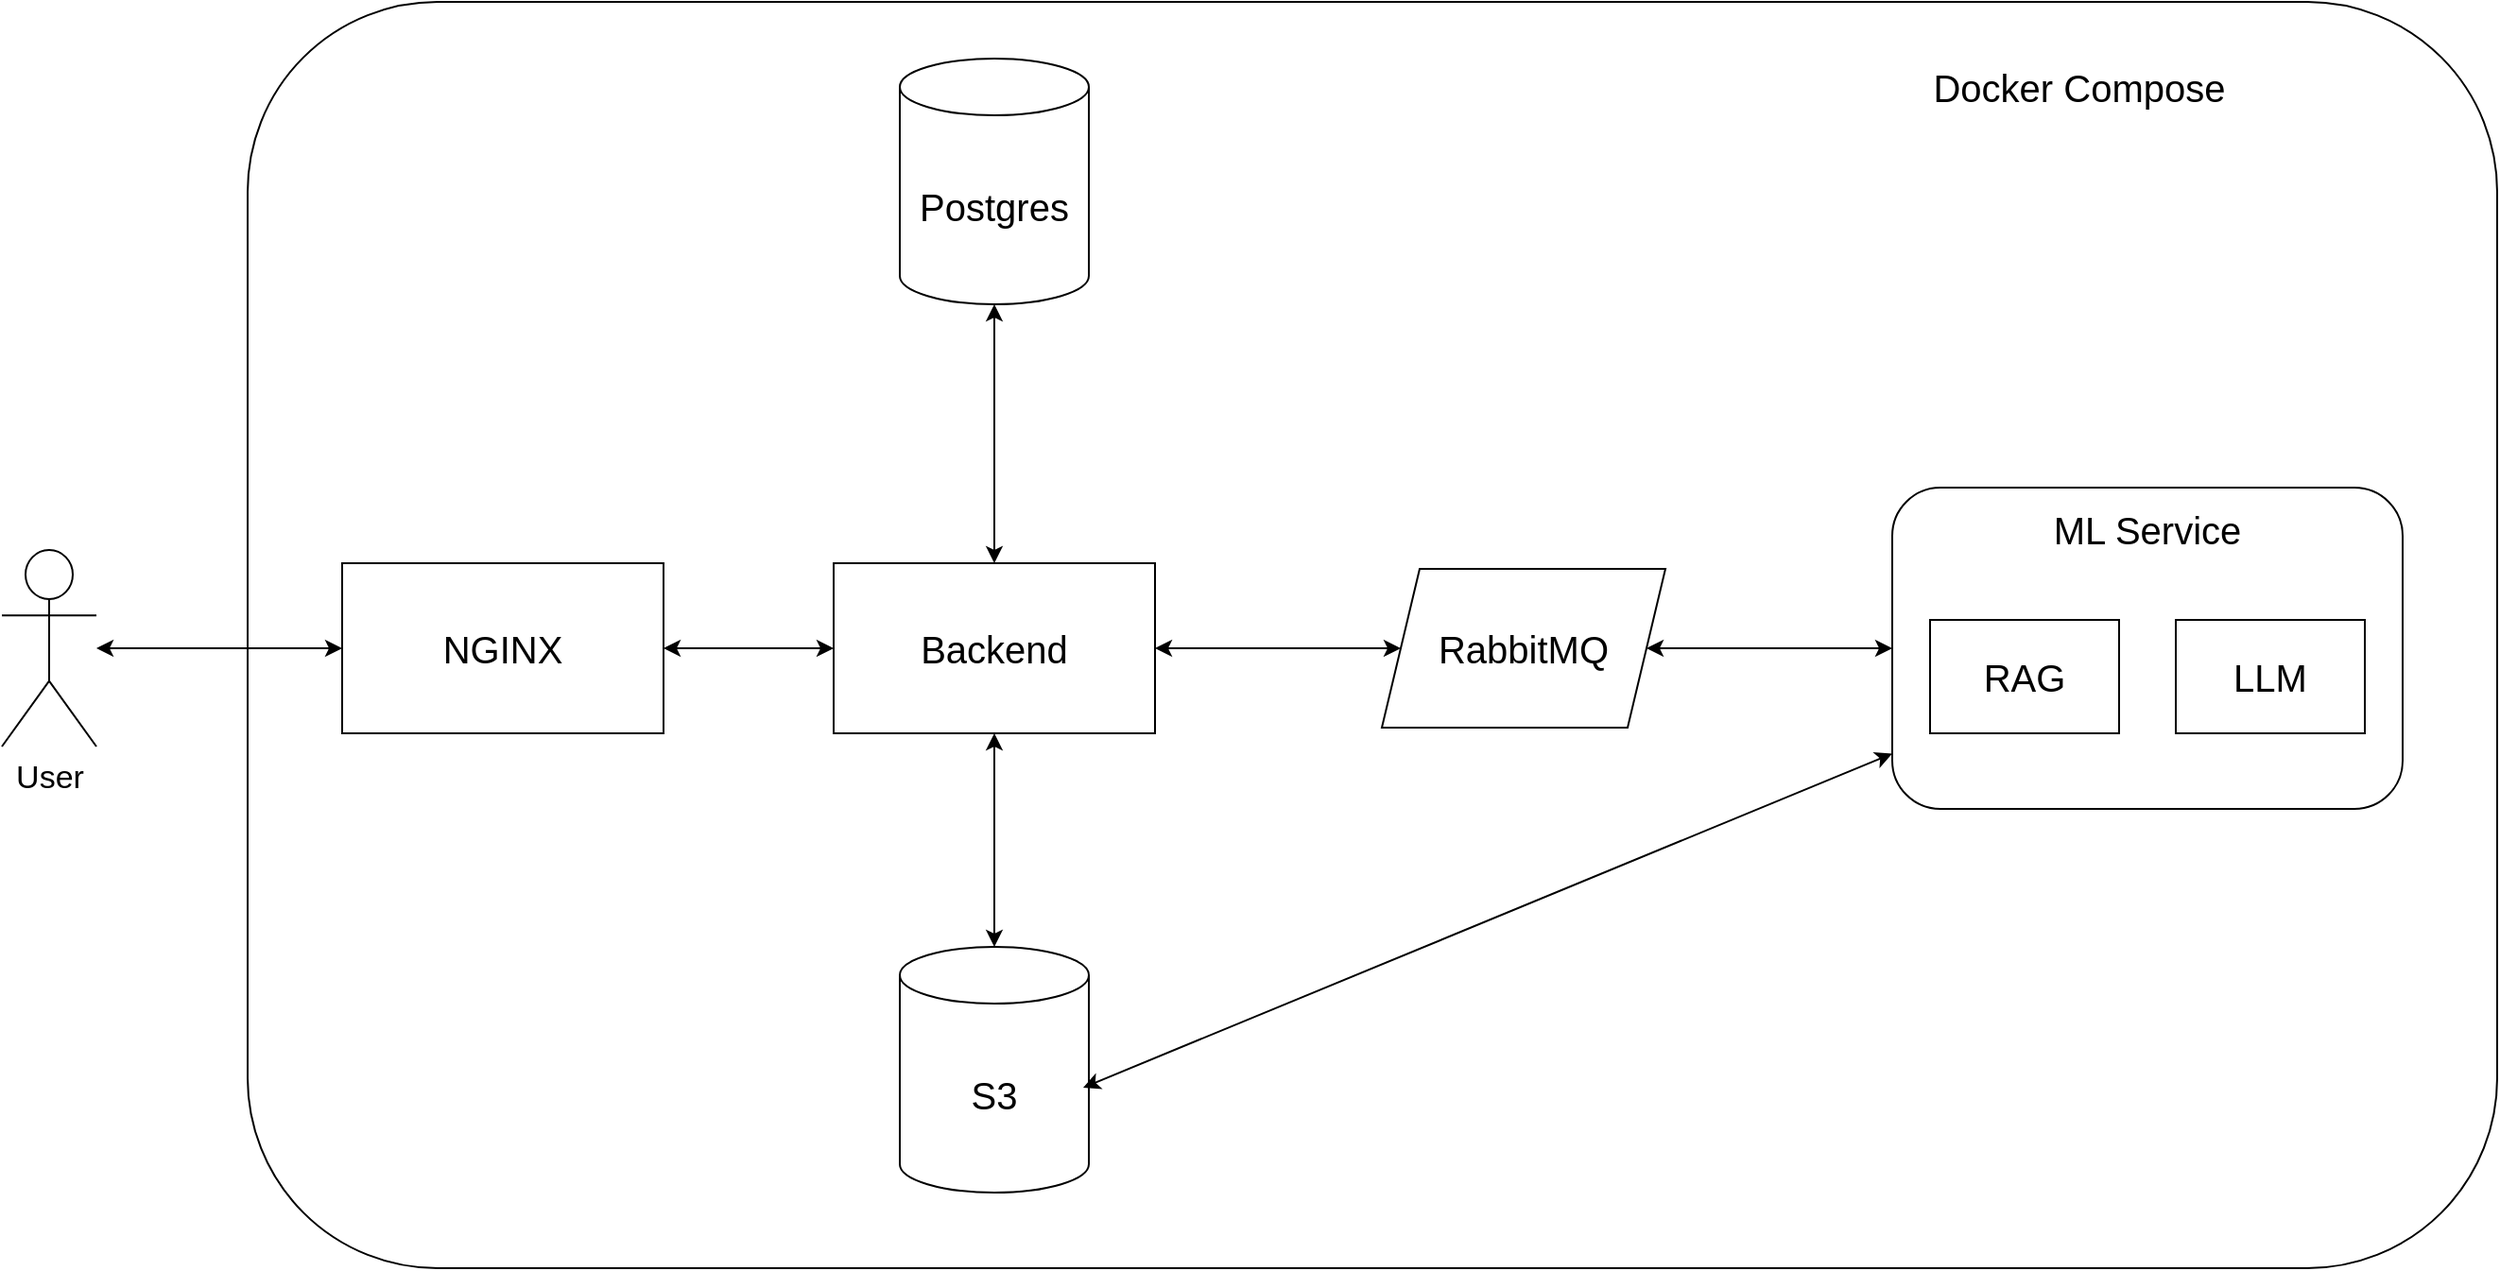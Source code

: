 <mxfile version="24.9.1">
  <diagram name="Страница — 1" id="kMz18JS1DeZjh2sQaSF_">
    <mxGraphModel dx="2816" dy="857" grid="1" gridSize="10" guides="1" tooltips="1" connect="1" arrows="1" fold="1" page="1" pageScale="1" pageWidth="1169" pageHeight="827" math="0" shadow="0">
      <root>
        <mxCell id="0" />
        <mxCell id="1" parent="0" />
        <mxCell id="dX3muHz-K_udYelPr-R4-28" value="" style="rounded=1;whiteSpace=wrap;html=1;" vertex="1" parent="1">
          <mxGeometry x="90" y="30" width="1190" height="670" as="geometry" />
        </mxCell>
        <mxCell id="dX3muHz-K_udYelPr-R4-15" value="" style="rounded=1;whiteSpace=wrap;html=1;" vertex="1" parent="1">
          <mxGeometry x="960" y="287" width="270" height="170" as="geometry" />
        </mxCell>
        <mxCell id="dX3muHz-K_udYelPr-R4-2" value="&lt;font style=&quot;font-size: 20px;&quot;&gt;Backend&lt;/font&gt;" style="rounded=0;whiteSpace=wrap;html=1;" vertex="1" parent="1">
          <mxGeometry x="400" y="327" width="170" height="90" as="geometry" />
        </mxCell>
        <mxCell id="dX3muHz-K_udYelPr-R4-6" value="&lt;font style=&quot;font-size: 20px;&quot;&gt;LLM&lt;/font&gt;" style="rounded=0;whiteSpace=wrap;html=1;" vertex="1" parent="1">
          <mxGeometry x="1110" y="357" width="100" height="60" as="geometry" />
        </mxCell>
        <mxCell id="dX3muHz-K_udYelPr-R4-7" value="&lt;font style=&quot;font-size: 20px;&quot;&gt;RabbitMQ&lt;/font&gt;" style="shape=parallelogram;perimeter=parallelogramPerimeter;whiteSpace=wrap;html=1;fixedSize=1;" vertex="1" parent="1">
          <mxGeometry x="690" y="330" width="150" height="84" as="geometry" />
        </mxCell>
        <mxCell id="dX3muHz-K_udYelPr-R4-8" value="&lt;font style=&quot;font-size: 20px;&quot;&gt;Postgres&lt;/font&gt;" style="shape=cylinder3;whiteSpace=wrap;html=1;boundedLbl=1;backgroundOutline=1;size=15;" vertex="1" parent="1">
          <mxGeometry x="435" y="60" width="100" height="130" as="geometry" />
        </mxCell>
        <mxCell id="dX3muHz-K_udYelPr-R4-9" value="&lt;font style=&quot;font-size: 20px;&quot;&gt;S3&lt;/font&gt;" style="shape=cylinder3;whiteSpace=wrap;html=1;boundedLbl=1;backgroundOutline=1;size=15;" vertex="1" parent="1">
          <mxGeometry x="435" y="530" width="100" height="130" as="geometry" />
        </mxCell>
        <mxCell id="dX3muHz-K_udYelPr-R4-11" value="" style="endArrow=classic;startArrow=classic;html=1;rounded=0;entryX=0.5;entryY=1;entryDx=0;entryDy=0;entryPerimeter=0;" edge="1" parent="1" source="dX3muHz-K_udYelPr-R4-2" target="dX3muHz-K_udYelPr-R4-8">
          <mxGeometry width="50" height="50" relative="1" as="geometry">
            <mxPoint x="560" y="430" as="sourcePoint" />
            <mxPoint x="500" y="210" as="targetPoint" />
          </mxGeometry>
        </mxCell>
        <mxCell id="dX3muHz-K_udYelPr-R4-12" value="" style="endArrow=classic;startArrow=classic;html=1;rounded=0;entryX=0;entryY=0.5;entryDx=0;entryDy=0;exitX=1;exitY=0.5;exitDx=0;exitDy=0;" edge="1" parent="1" source="dX3muHz-K_udYelPr-R4-2" target="dX3muHz-K_udYelPr-R4-7">
          <mxGeometry width="50" height="50" relative="1" as="geometry">
            <mxPoint x="650" y="457" as="sourcePoint" />
            <mxPoint x="650" y="320" as="targetPoint" />
          </mxGeometry>
        </mxCell>
        <mxCell id="dX3muHz-K_udYelPr-R4-13" value="" style="endArrow=classic;startArrow=classic;html=1;rounded=0;" edge="1" parent="1" source="dX3muHz-K_udYelPr-R4-7" target="dX3muHz-K_udYelPr-R4-15">
          <mxGeometry width="50" height="50" relative="1" as="geometry">
            <mxPoint x="890" y="310" as="sourcePoint" />
            <mxPoint x="910" y="300" as="targetPoint" />
          </mxGeometry>
        </mxCell>
        <mxCell id="dX3muHz-K_udYelPr-R4-14" value="" style="endArrow=classic;startArrow=classic;html=1;rounded=0;exitX=0.5;exitY=0;exitDx=0;exitDy=0;exitPerimeter=0;" edge="1" parent="1" source="dX3muHz-K_udYelPr-R4-9" target="dX3muHz-K_udYelPr-R4-2">
          <mxGeometry width="50" height="50" relative="1" as="geometry">
            <mxPoint x="484.5" y="551" as="sourcePoint" />
            <mxPoint x="460" y="460" as="targetPoint" />
          </mxGeometry>
        </mxCell>
        <mxCell id="dX3muHz-K_udYelPr-R4-17" value="&lt;span style=&quot;font-size: 20px;&quot;&gt;ML Service&lt;/span&gt;" style="text;html=1;align=center;verticalAlign=middle;whiteSpace=wrap;rounded=0;" vertex="1" parent="1">
          <mxGeometry x="1020" y="294" width="150" height="30" as="geometry" />
        </mxCell>
        <mxCell id="dX3muHz-K_udYelPr-R4-18" value="&lt;font style=&quot;font-size: 20px;&quot;&gt;RAG&lt;/font&gt;" style="rounded=0;whiteSpace=wrap;html=1;" vertex="1" parent="1">
          <mxGeometry x="980" y="357" width="100" height="60" as="geometry" />
        </mxCell>
        <mxCell id="dX3muHz-K_udYelPr-R4-20" value="&lt;font style=&quot;font-size: 20px;&quot;&gt;NGINX&lt;/font&gt;" style="rounded=0;whiteSpace=wrap;html=1;" vertex="1" parent="1">
          <mxGeometry x="140" y="327" width="170" height="90" as="geometry" />
        </mxCell>
        <mxCell id="dX3muHz-K_udYelPr-R4-24" value="&lt;font style=&quot;font-size: 17px;&quot;&gt;User&lt;/font&gt;" style="shape=umlActor;verticalLabelPosition=bottom;verticalAlign=top;html=1;outlineConnect=0;" vertex="1" parent="1">
          <mxGeometry x="-40" y="320" width="50" height="104" as="geometry" />
        </mxCell>
        <mxCell id="dX3muHz-K_udYelPr-R4-25" value="" style="endArrow=classic;startArrow=classic;html=1;rounded=0;entryX=0;entryY=0.5;entryDx=0;entryDy=0;" edge="1" parent="1" source="dX3muHz-K_udYelPr-R4-20" target="dX3muHz-K_udYelPr-R4-2">
          <mxGeometry width="50" height="50" relative="1" as="geometry">
            <mxPoint x="250" y="440" as="sourcePoint" />
            <mxPoint x="380" y="440" as="targetPoint" />
          </mxGeometry>
        </mxCell>
        <mxCell id="dX3muHz-K_udYelPr-R4-27" value="" style="endArrow=classic;startArrow=classic;html=1;rounded=0;" edge="1" parent="1" source="dX3muHz-K_udYelPr-R4-24" target="dX3muHz-K_udYelPr-R4-20">
          <mxGeometry width="50" height="50" relative="1" as="geometry">
            <mxPoint x="50" y="400" as="sourcePoint" />
            <mxPoint x="100" y="361.66" as="targetPoint" />
          </mxGeometry>
        </mxCell>
        <mxCell id="dX3muHz-K_udYelPr-R4-29" value="&lt;font style=&quot;font-size: 20px;&quot;&gt;Docker Compose&lt;/font&gt;" style="text;html=1;align=center;verticalAlign=middle;whiteSpace=wrap;rounded=0;" vertex="1" parent="1">
          <mxGeometry x="949" y="60" width="220" height="30" as="geometry" />
        </mxCell>
        <mxCell id="dX3muHz-K_udYelPr-R4-30" value="" style="endArrow=classic;startArrow=classic;html=1;rounded=0;entryX=0.97;entryY=0.573;entryDx=0;entryDy=0;entryPerimeter=0;" edge="1" parent="1" source="dX3muHz-K_udYelPr-R4-15" target="dX3muHz-K_udYelPr-R4-9">
          <mxGeometry width="50" height="50" relative="1" as="geometry">
            <mxPoint x="720" y="440" as="sourcePoint" />
            <mxPoint x="560" y="600" as="targetPoint" />
          </mxGeometry>
        </mxCell>
      </root>
    </mxGraphModel>
  </diagram>
</mxfile>
